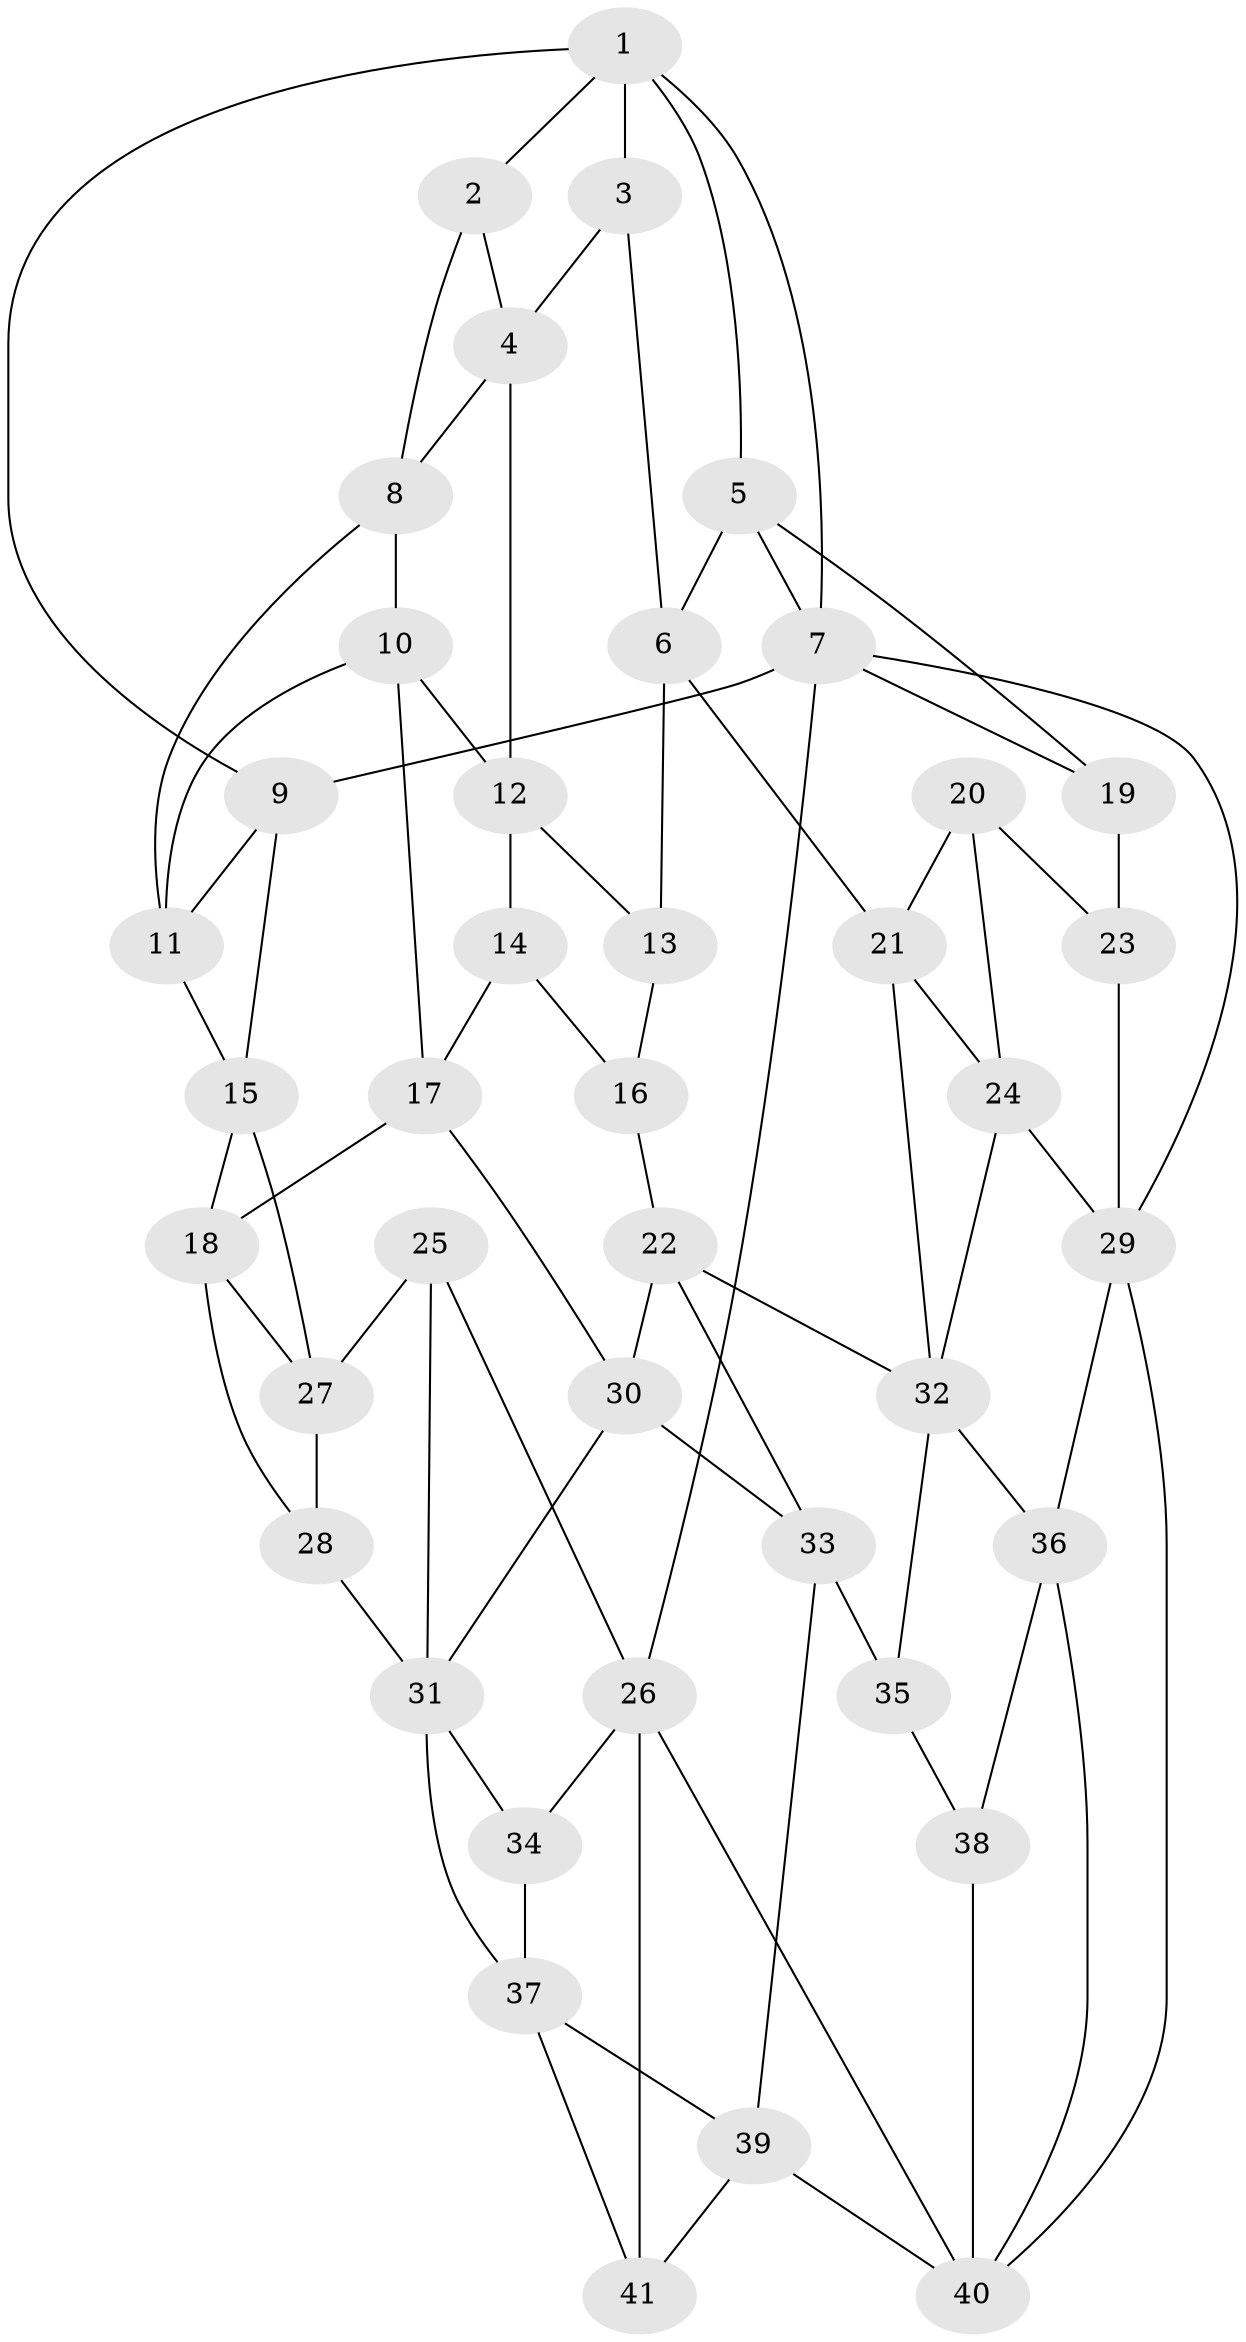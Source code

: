 // original degree distribution, {3: 0.024691358024691357, 4: 0.24691358024691357, 5: 0.5185185185185185, 6: 0.20987654320987653}
// Generated by graph-tools (version 1.1) at 2025/27/03/09/25 03:27:07]
// undirected, 41 vertices, 79 edges
graph export_dot {
graph [start="1"]
  node [color=gray90,style=filled];
  1;
  2;
  3;
  4;
  5;
  6;
  7;
  8;
  9;
  10;
  11;
  12;
  13;
  14;
  15;
  16;
  17;
  18;
  19;
  20;
  21;
  22;
  23;
  24;
  25;
  26;
  27;
  28;
  29;
  30;
  31;
  32;
  33;
  34;
  35;
  36;
  37;
  38;
  39;
  40;
  41;
  1 -- 2 [weight=1.0];
  1 -- 3 [weight=1.0];
  1 -- 5 [weight=1.0];
  1 -- 7 [weight=1.0];
  1 -- 9 [weight=1.0];
  2 -- 4 [weight=1.0];
  2 -- 8 [weight=1.0];
  3 -- 4 [weight=1.0];
  3 -- 6 [weight=1.0];
  4 -- 8 [weight=1.0];
  4 -- 12 [weight=1.0];
  5 -- 6 [weight=1.0];
  5 -- 7 [weight=1.0];
  5 -- 19 [weight=1.0];
  6 -- 13 [weight=1.0];
  6 -- 21 [weight=1.0];
  7 -- 9 [weight=1.0];
  7 -- 19 [weight=1.0];
  7 -- 26 [weight=1.0];
  7 -- 29 [weight=1.0];
  8 -- 10 [weight=1.0];
  8 -- 11 [weight=1.0];
  9 -- 11 [weight=1.0];
  9 -- 15 [weight=1.0];
  10 -- 11 [weight=1.0];
  10 -- 12 [weight=1.0];
  10 -- 17 [weight=1.0];
  11 -- 15 [weight=1.0];
  12 -- 13 [weight=1.0];
  12 -- 14 [weight=1.0];
  13 -- 16 [weight=1.0];
  14 -- 16 [weight=2.0];
  14 -- 17 [weight=1.0];
  15 -- 18 [weight=1.0];
  15 -- 27 [weight=1.0];
  16 -- 22 [weight=1.0];
  17 -- 18 [weight=1.0];
  17 -- 30 [weight=1.0];
  18 -- 27 [weight=1.0];
  18 -- 28 [weight=1.0];
  19 -- 23 [weight=2.0];
  20 -- 21 [weight=1.0];
  20 -- 23 [weight=1.0];
  20 -- 24 [weight=1.0];
  21 -- 24 [weight=1.0];
  21 -- 32 [weight=1.0];
  22 -- 30 [weight=1.0];
  22 -- 32 [weight=1.0];
  22 -- 33 [weight=1.0];
  23 -- 29 [weight=1.0];
  24 -- 29 [weight=1.0];
  24 -- 32 [weight=1.0];
  25 -- 26 [weight=1.0];
  25 -- 27 [weight=1.0];
  25 -- 31 [weight=1.0];
  26 -- 34 [weight=1.0];
  26 -- 40 [weight=1.0];
  26 -- 41 [weight=1.0];
  27 -- 28 [weight=1.0];
  28 -- 31 [weight=2.0];
  29 -- 36 [weight=1.0];
  29 -- 40 [weight=1.0];
  30 -- 31 [weight=1.0];
  30 -- 33 [weight=1.0];
  31 -- 34 [weight=1.0];
  31 -- 37 [weight=1.0];
  32 -- 35 [weight=1.0];
  32 -- 36 [weight=1.0];
  33 -- 35 [weight=1.0];
  33 -- 39 [weight=1.0];
  34 -- 37 [weight=1.0];
  35 -- 38 [weight=2.0];
  36 -- 38 [weight=1.0];
  36 -- 40 [weight=1.0];
  37 -- 39 [weight=1.0];
  37 -- 41 [weight=1.0];
  38 -- 40 [weight=1.0];
  39 -- 40 [weight=1.0];
  39 -- 41 [weight=1.0];
}

